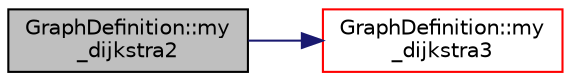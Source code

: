 digraph "GraphDefinition::my_dijkstra2"
{
  edge [fontname="Helvetica",fontsize="10",labelfontname="Helvetica",labelfontsize="10"];
  node [fontname="Helvetica",fontsize="10",shape=record];
  rankdir="LR";
  Node102 [label="GraphDefinition::my\l_dijkstra2",height=0.2,width=0.4,color="black", fillcolor="grey75", style="filled", fontcolor="black"];
  Node102 -> Node103 [color="midnightblue",fontsize="10",style="solid",fontname="Helvetica"];
  Node103 [label="GraphDefinition::my\l_dijkstra3",height=0.2,width=0.4,color="red", fillcolor="white", style="filled",URL="$classGraphDefinition.html#adb474e0d75eacd2151000e111c61d840"];
}
